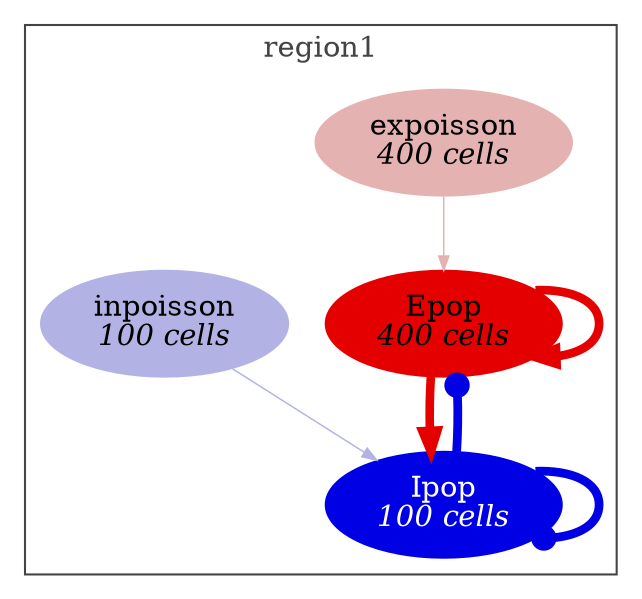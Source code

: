 digraph Example7_Brunel2000 {
	subgraph cluster_region1 {
		color="#444444" fontcolor="#444444"
		label=region1
		node [color="#e50000" fontcolor="#000000" shape=ellipse style=filled]
		Epop [label=<Epop<br/><i>400 cells</i>>]
	}
	subgraph cluster_region1 {
		color="#444444" fontcolor="#444444"
		label=region1
		node [color="#e5b2b2" fontcolor="#000000" shape=ellipse style=filled]
		expoisson [label=<expoisson<br/><i>400 cells</i>>]
	}
	subgraph cluster_region1 {
		color="#444444" fontcolor="#444444"
		label=region1
		node [color="#0000e5" fontcolor="#ffffff" shape=ellipse style=filled]
		Ipop [label=<Ipop<br/><i>100 cells</i>>]
	}
	subgraph cluster_region1 {
		color="#444444" fontcolor="#444444"
		label=region1
		node [color="#b2b2e5" fontcolor="#000000" shape=ellipse style=filled]
		inpoisson [label=<inpoisson<br/><i>100 cells</i>>]
	}
	edge [arrowhead=normal arrowsize=0.7000000000000005 color="#e5b2b2" fontcolor="#e5b2b2" penwidth=0.7000000000000005 style=solid]
	expoisson -> Epop
	edge [arrowhead=normal arrowsize=0.7 color="#b2b2e5" fontcolor="#b2b2e5" penwidth=0.7 style=solid]
	inpoisson -> Ipop
	edge [arrowhead=normal arrowsize=1 color="#e50000" fontcolor="#e50000" penwidth=4.1575328614765 style=solid]
	Epop -> Epop
	edge [arrowhead=normal arrowsize=1 color="#e50000" fontcolor="#e50000" penwidth=4.137184024266935 style=solid]
	Epop -> Ipop
	edge [arrowhead=dot arrowsize=1 color="#0000e5" fontcolor="#0000e5" penwidth=4.2 style=solid]
	Ipop -> Epop
	edge [arrowhead=dot arrowsize=1 color="#0000e5" fontcolor="#0000e5" penwidth=4.199999999999764 style=solid]
	Ipop -> Ipop
}
